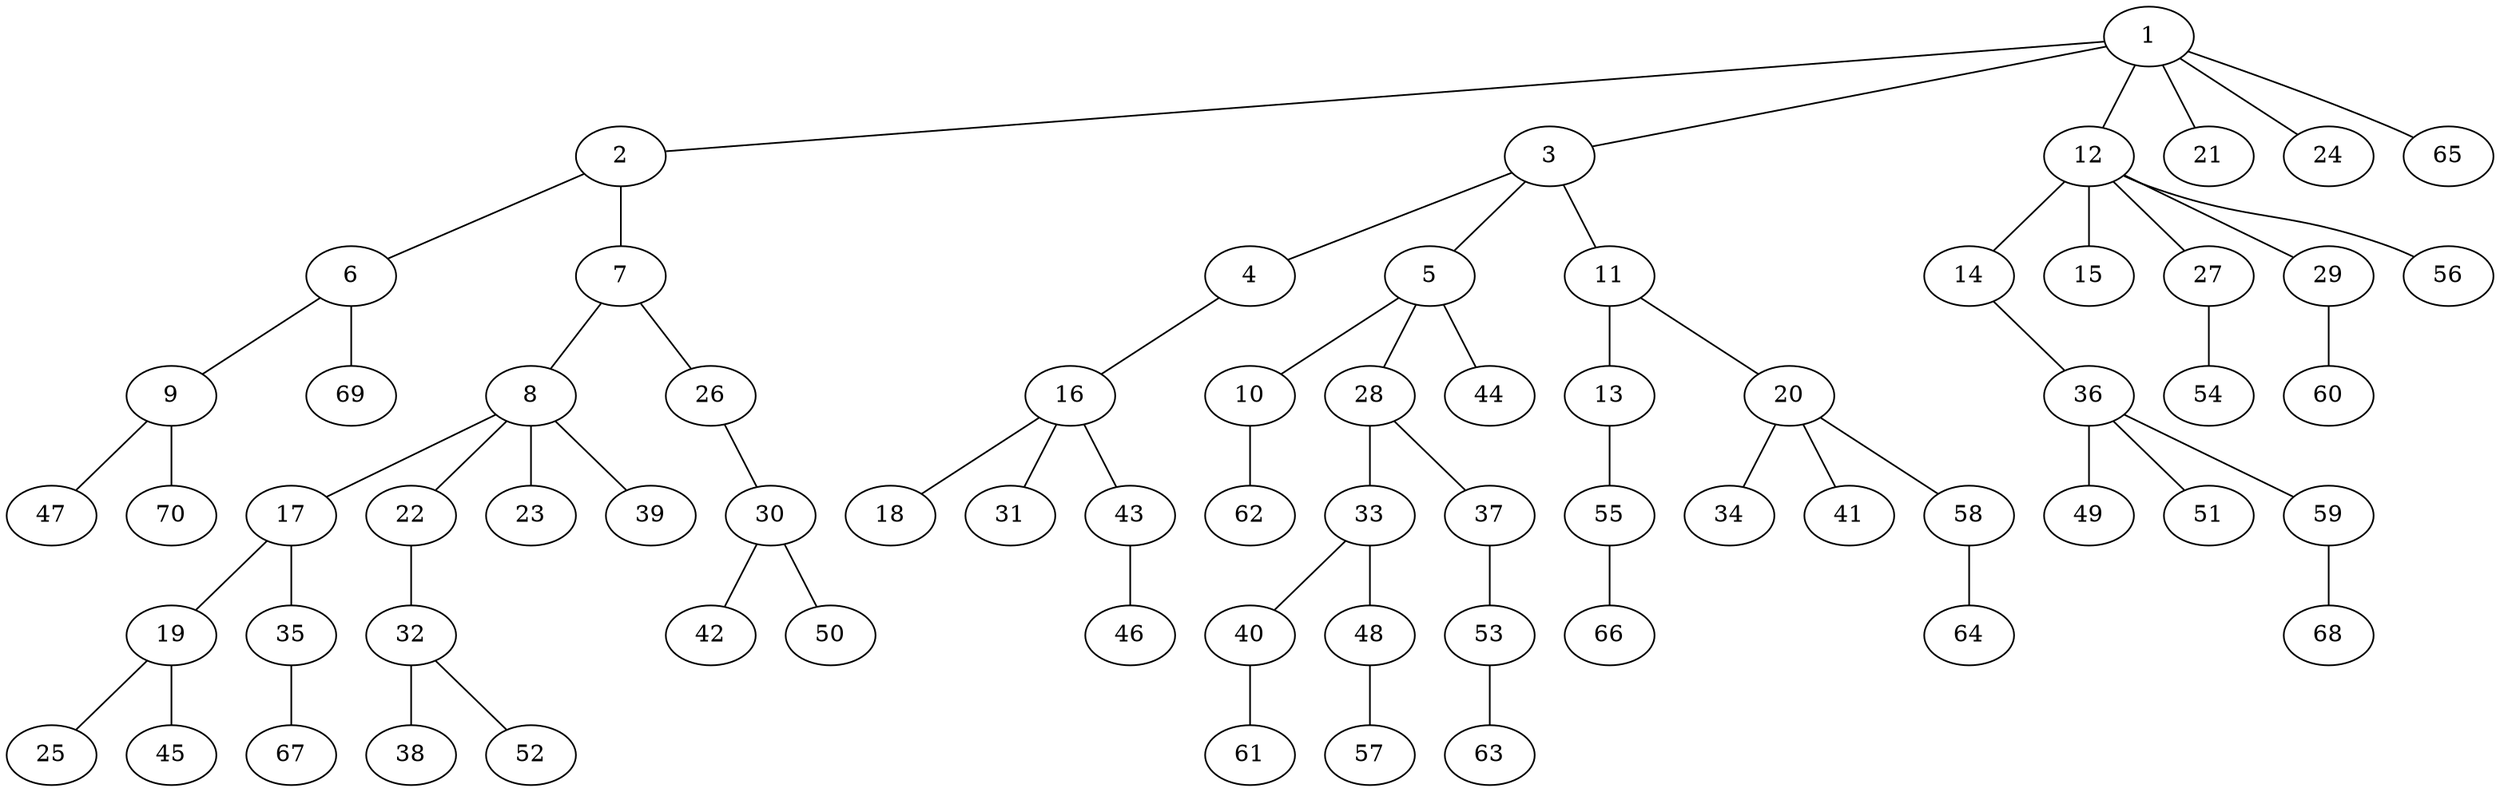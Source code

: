 graph graphname {1--2
1--3
1--12
1--21
1--24
1--65
2--6
2--7
3--4
3--5
3--11
4--16
5--10
5--28
5--44
6--9
6--69
7--8
7--26
8--17
8--22
8--23
8--39
9--47
9--70
10--62
11--13
11--20
12--14
12--15
12--27
12--29
12--56
13--55
14--36
16--18
16--31
16--43
17--19
17--35
19--25
19--45
20--34
20--41
20--58
22--32
26--30
27--54
28--33
28--37
29--60
30--42
30--50
32--38
32--52
33--40
33--48
35--67
36--49
36--51
36--59
37--53
40--61
43--46
48--57
53--63
55--66
58--64
59--68
}